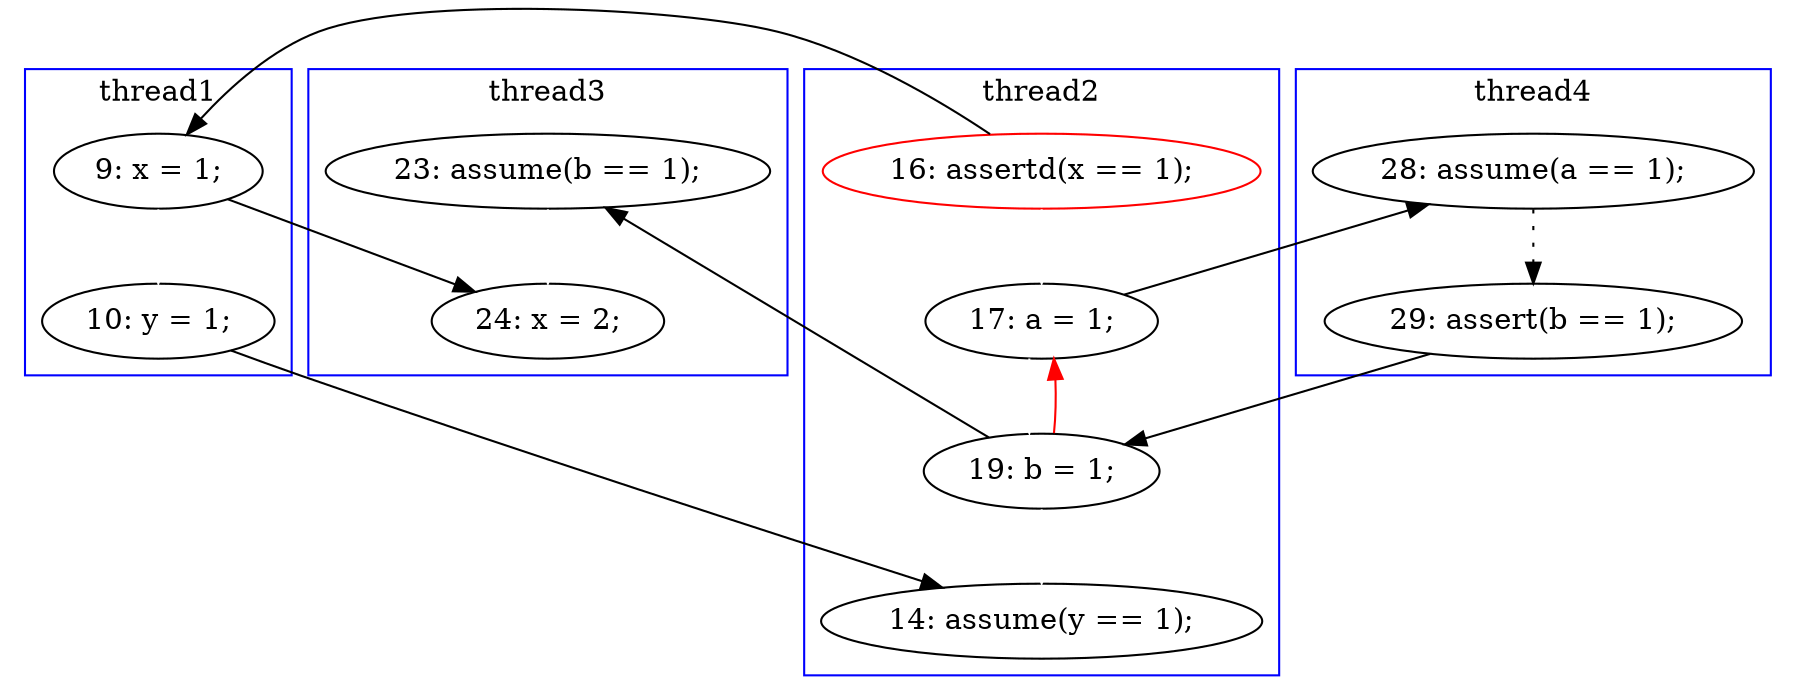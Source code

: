 digraph Counterexample {
	20 -> 29 [color = black, style = solid, constraint = false]
	13 -> 20 [color = white, style = solid]
	17 -> 30 [color = black, style = solid, constraint = false]
	19 -> 22 [color = black, style = solid, constraint = false]
	20 -> 22 [color = white, style = solid]
	12 -> 17 [color = black, style = solid, constraint = false]
	17 -> 19 [color = white, style = solid]
	18 -> 20 [color = black, style = solid, constraint = false]
	16 -> 18 [color = black, style = dotted]
	20 -> 13 [color = red, style = solid, constraint = false]
	13 -> 16 [color = black, style = solid, constraint = false]
	29 -> 30 [color = white, style = solid]
	12 -> 13 [color = white, style = solid]
	subgraph cluster3 {
		label = thread3
		color = blue
		29  [label = "23: assume(b == 1);"]
		30  [label = "24: x = 2;"]
	}
	subgraph cluster1 {
		label = thread1
		color = blue
		19  [label = "10: y = 1;"]
		17  [label = "9: x = 1;"]
	}
	subgraph cluster2 {
		label = thread2
		color = blue
		20  [label = "19: b = 1;"]
		12  [label = "16: assertd(x == 1);", color = red]
		13  [label = "17: a = 1;"]
		22  [label = "14: assume(y == 1);"]
	}
	subgraph cluster4 {
		label = thread4
		color = blue
		18  [label = "29: assert(b == 1);"]
		16  [label = "28: assume(a == 1);"]
	}
}